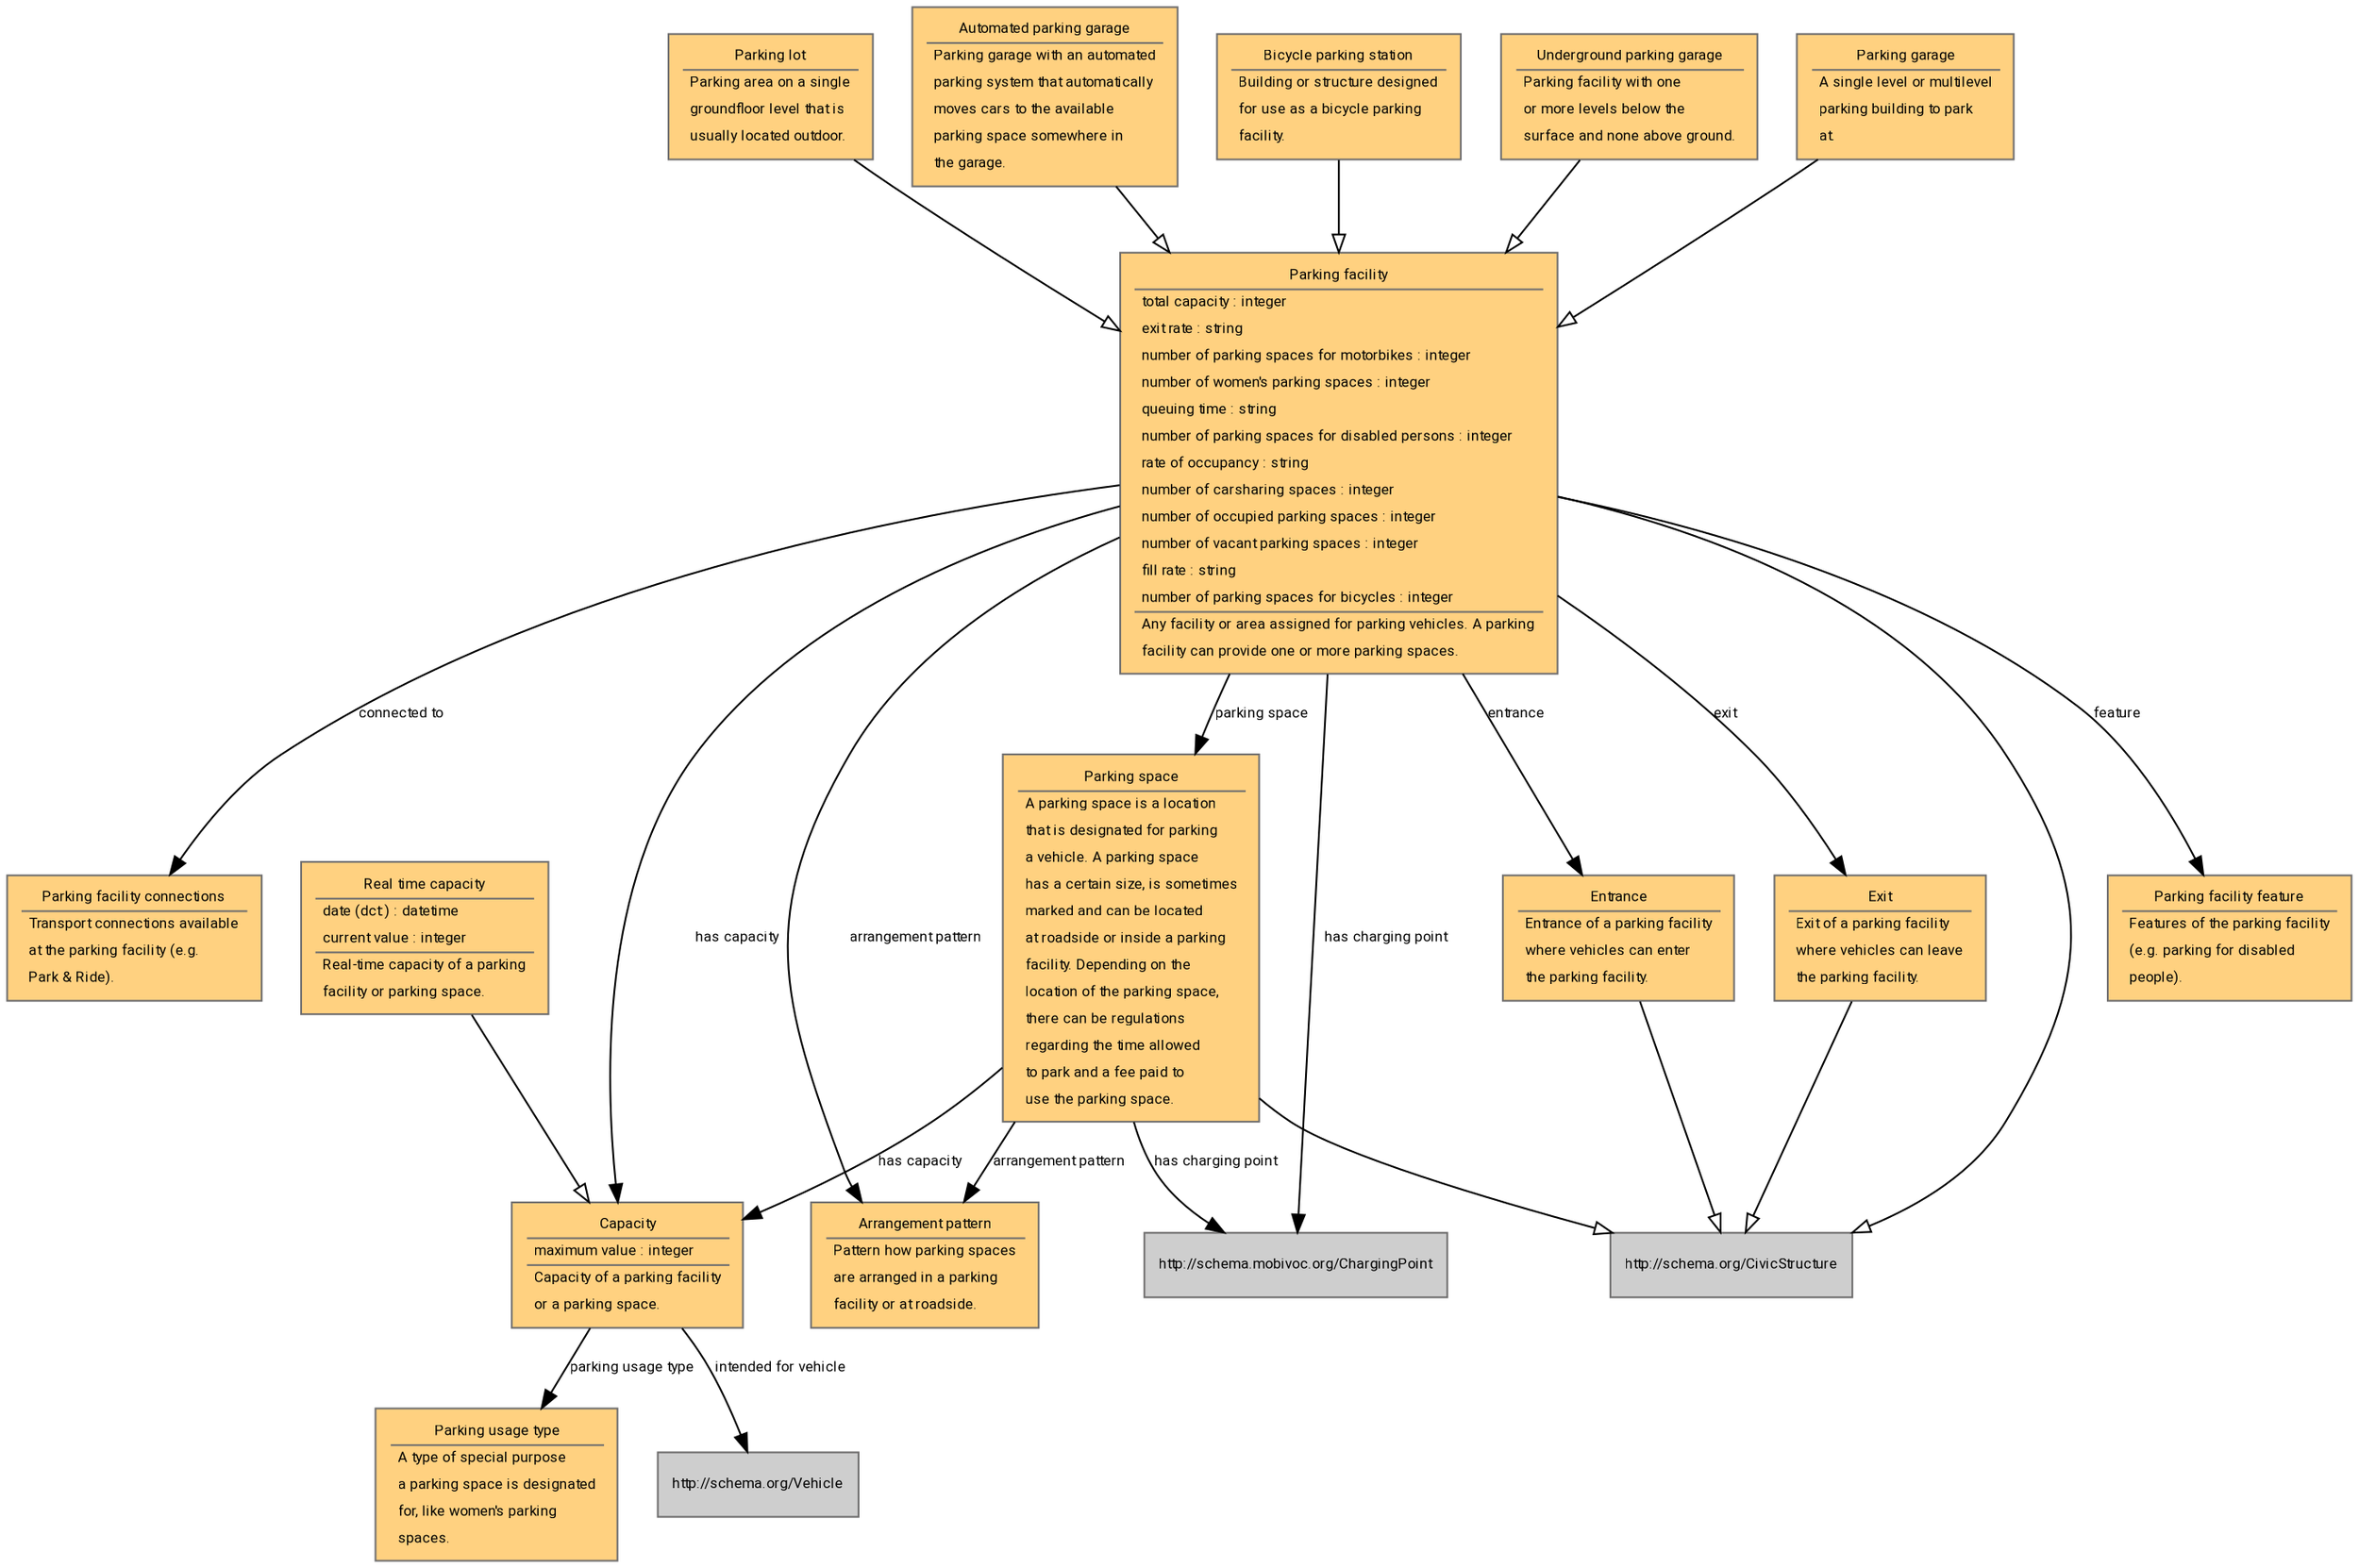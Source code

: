 digraph "http://schema.mobivoc.org/" {
rankdir=TB

        fontname = "Roboto"
        fontsize = 8
        dpi = 150
        overlap=false
        forcelabels=true
        nodesep=0.3
        ratio = fill
        margin=0

        node [
                fontname = "Roboto"
                fontsize = 8
                shape = "rect"
                style=filled
                fontcolor=black
                fillcolor="#CECECE"
                color="#706f6f"
        ]

        edge [
                fontname = "Roboto"
                fontsize = 8
        ]
"http://schema.mobivoc.org/ParkingFacilityConnection" [fillcolor="#FFD180" fontcolor= "#000000", label=<<TABLE border="0"><TR><TD ALIGN="CENTER" HREF="http://schema.mobivoc.org/ParkingFacilityConnection">Parking facility connections</TD></TR><HR/><TR><TD ALIGN="LEFT">Transport connections available</TD></TR><TR><TD ALIGN="LEFT">at the parking facility (e.g.</TD></TR><TR><TD ALIGN="LEFT">Park &amp; Ride).</TD></TR></TABLE>>]
"http://schema.mobivoc.org/Capacity" [fillcolor="#FFD180" fontcolor= "#000000", label=<<TABLE border="0"><TR><TD ALIGN="CENTER" HREF="http://schema.mobivoc.org/Capacity">Capacity</TD></TR><HR/><TR><TD ALIGN="LEFT" HREF="http://schema.mobivoc.org/maximumValue">maximum value : integer</TD></TR><HR/><TR><TD ALIGN="LEFT">Capacity of a parking facility</TD></TR><TR><TD ALIGN="LEFT">or a parking space.</TD></TR></TABLE>>]
"http://schema.mobivoc.org/ParkingFacilityEntrance" [fillcolor="#FFD180" fontcolor= "#000000", label=<<TABLE border="0"><TR><TD ALIGN="CENTER" HREF="http://schema.mobivoc.org/ParkingFacilityEntrance">Entrance</TD></TR><HR/><TR><TD ALIGN="LEFT">Entrance of a parking facility</TD></TR><TR><TD ALIGN="LEFT">where vehicles can enter</TD></TR><TR><TD ALIGN="LEFT">the parking facility.</TD></TR></TABLE>>]
"http://schema.mobivoc.org/ParkingFacilityFeature" [fillcolor="#FFD180" fontcolor= "#000000", label=<<TABLE border="0"><TR><TD ALIGN="CENTER" HREF="http://schema.mobivoc.org/ParkingFacilityFeature">Parking facility feature</TD></TR><HR/><TR><TD ALIGN="LEFT">Features of the parking facility</TD></TR><TR><TD ALIGN="LEFT">(e.g. parking for disabled</TD></TR><TR><TD ALIGN="LEFT">people).</TD></TR></TABLE>>]
"http://schema.mobivoc.org/ParkingLot" [fillcolor="#FFD180" fontcolor= "#000000", label=<<TABLE border="0"><TR><TD ALIGN="CENTER" HREF="http://schema.mobivoc.org/ParkingLot">Parking lot</TD></TR><HR/><TR><TD ALIGN="LEFT">Parking area on a single</TD></TR><TR><TD ALIGN="LEFT">groundfloor level that is</TD></TR><TR><TD ALIGN="LEFT">usually located outdoor.</TD></TR></TABLE>>]
"http://schema.mobivoc.org/ParkingUsageType" [fillcolor="#FFD180" fontcolor= "#000000", label=<<TABLE border="0"><TR><TD ALIGN="CENTER" HREF="http://schema.mobivoc.org/ParkingUsageType">Parking usage type</TD></TR><HR/><TR><TD ALIGN="LEFT">A type of special purpose</TD></TR><TR><TD ALIGN="LEFT">a parking space is designated</TD></TR><TR><TD ALIGN="LEFT">for, like women&#x27;s parking</TD></TR><TR><TD ALIGN="LEFT">spaces.</TD></TR></TABLE>>]
"http://schema.mobivoc.org/AutomatedParkingGarage" [fillcolor="#FFD180" fontcolor= "#000000", label=<<TABLE border="0"><TR><TD ALIGN="CENTER" HREF="http://schema.mobivoc.org/AutomatedParkingGarage">Automated parking garage</TD></TR><HR/><TR><TD ALIGN="LEFT">Parking garage with an automated</TD></TR><TR><TD ALIGN="LEFT">parking system that automatically</TD></TR><TR><TD ALIGN="LEFT">moves cars to the available</TD></TR><TR><TD ALIGN="LEFT">parking space somewhere in</TD></TR><TR><TD ALIGN="LEFT">the garage.</TD></TR></TABLE>>]
"http://schema.mobivoc.org/ParkingSpace" [fillcolor="#FFD180" fontcolor= "#000000", label=<<TABLE border="0"><TR><TD ALIGN="CENTER" HREF="http://schema.mobivoc.org/ParkingSpace">Parking space</TD></TR><HR/><TR><TD ALIGN="LEFT">A parking space is a location</TD></TR><TR><TD ALIGN="LEFT">that is designated for parking</TD></TR><TR><TD ALIGN="LEFT">a vehicle. A parking space</TD></TR><TR><TD ALIGN="LEFT">has a certain size, is sometimes</TD></TR><TR><TD ALIGN="LEFT">marked and can be located</TD></TR><TR><TD ALIGN="LEFT">at roadside or inside a parking</TD></TR><TR><TD ALIGN="LEFT">facility. Depending on the</TD></TR><TR><TD ALIGN="LEFT">location of the parking space,</TD></TR><TR><TD ALIGN="LEFT">there can be regulations</TD></TR><TR><TD ALIGN="LEFT">regarding the time allowed</TD></TR><TR><TD ALIGN="LEFT">to park and a fee paid to</TD></TR><TR><TD ALIGN="LEFT">use the parking space.</TD></TR></TABLE>>]
"http://schema.mobivoc.org/ParkingFacilityExit" [fillcolor="#FFD180" fontcolor= "#000000", label=<<TABLE border="0"><TR><TD ALIGN="CENTER" HREF="http://schema.mobivoc.org/ParkingFacilityExit">Exit</TD></TR><HR/><TR><TD ALIGN="LEFT">Exit of a parking facility</TD></TR><TR><TD ALIGN="LEFT">where vehicles can leave</TD></TR><TR><TD ALIGN="LEFT">the parking facility.</TD></TR></TABLE>>]
"http://schema.mobivoc.org/RealTimeCapacity" [fillcolor="#FFD180" fontcolor= "#000000", label=<<TABLE border="0"><TR><TD ALIGN="CENTER" HREF="http://schema.mobivoc.org/RealTimeCapacity">Real time capacity</TD></TR><HR/><TR><TD ALIGN="LEFT" HREF="http://purl.org/dc/terms/date">date (dct:) : datetime</TD></TR><TR><TD ALIGN="LEFT" HREF="http://schema.mobivoc.org/currentValue">current value : integer</TD></TR><HR/><TR><TD ALIGN="LEFT">Real-time capacity of a parking</TD></TR><TR><TD ALIGN="LEFT">facility or parking space.</TD></TR></TABLE>>]
"http://schema.mobivoc.org/BicycleParkingStation" [fillcolor="#FFD180" fontcolor= "#000000", label=<<TABLE border="0"><TR><TD ALIGN="CENTER" HREF="http://schema.mobivoc.org/BicycleParkingStation">Bicycle parking station</TD></TR><HR/><TR><TD ALIGN="LEFT">Building or structure designed</TD></TR><TR><TD ALIGN="LEFT">for use as a bicycle parking</TD></TR><TR><TD ALIGN="LEFT">facility.</TD></TR></TABLE>>]
"http://schema.mobivoc.org/ParkingFacility" [fillcolor="#FFD180" fontcolor= "#000000", label=<<TABLE border="0"><TR><TD ALIGN="CENTER" HREF="http://schema.mobivoc.org/ParkingFacility">Parking facility</TD></TR><HR/><TR><TD ALIGN="LEFT" HREF="http://schema.mobivoc.org/totalCapacity">total capacity : integer</TD></TR><TR><TD ALIGN="LEFT" HREF="http://schema.mobivoc.org/exitRate">exit rate : string</TD></TR><TR><TD ALIGN="LEFT" HREF="http://schema.mobivoc.org/numberOfMotorbikeParkingSpaces">number of parking spaces for motorbikes : integer</TD></TR><TR><TD ALIGN="LEFT" HREF="http://schema.mobivoc.org/numberOfWomensParkingSpaces">number of women's parking spaces : integer</TD></TR><TR><TD ALIGN="LEFT" HREF="http://schema.mobivoc.org/queuingTime">queuing time : string</TD></TR><TR><TD ALIGN="LEFT" HREF="http://schema.mobivoc.org/numberOfParkingSpacesForDisabledPersons">number of parking spaces for disabled persons : integer</TD></TR><TR><TD ALIGN="LEFT" HREF="http://schema.mobivoc.org/rateOfOccupancy">rate of occupancy : string</TD></TR><TR><TD ALIGN="LEFT" HREF="http://schema.mobivoc.org/numberOfCarsharingParkingSpaces">number of carsharing spaces : integer</TD></TR><TR><TD ALIGN="LEFT" HREF="http://schema.mobivoc.org/numberOfOccupiedParkingSpaces">number of occupied parking spaces : integer</TD></TR><TR><TD ALIGN="LEFT" HREF="http://schema.mobivoc.org/numberOfVacantParkingSpaces">number of vacant parking spaces : integer</TD></TR><TR><TD ALIGN="LEFT" HREF="http://schema.mobivoc.org/fillRate">fill rate : string</TD></TR><TR><TD ALIGN="LEFT" HREF="http://schema.mobivoc.org/numberOfBicycleParkingSpaces">number of parking spaces for bicycles : integer</TD></TR><HR/><TR><TD ALIGN="LEFT">Any facility or area assigned for parking vehicles. A parking</TD></TR><TR><TD ALIGN="LEFT">facility can provide one or more parking spaces.</TD></TR></TABLE>>]
"http://schema.mobivoc.org/ArrangementPattern" [fillcolor="#FFD180" fontcolor= "#000000", label=<<TABLE border="0"><TR><TD ALIGN="CENTER" HREF="http://schema.mobivoc.org/ArrangementPattern">Arrangement pattern</TD></TR><HR/><TR><TD ALIGN="LEFT">Pattern how parking spaces</TD></TR><TR><TD ALIGN="LEFT">are arranged in a parking</TD></TR><TR><TD ALIGN="LEFT">facility or at roadside.</TD></TR></TABLE>>]
"http://schema.mobivoc.org/UndergroundParkingGarage" [fillcolor="#FFD180" fontcolor= "#000000", label=<<TABLE border="0"><TR><TD ALIGN="CENTER" HREF="http://schema.mobivoc.org/UndergroundParkingGarage">Underground parking garage</TD></TR><HR/><TR><TD ALIGN="LEFT">Parking facility with one</TD></TR><TR><TD ALIGN="LEFT">or more levels below the</TD></TR><TR><TD ALIGN="LEFT">surface and none above ground.</TD></TR></TABLE>>]
"http://schema.mobivoc.org/ParkingGarage" [fillcolor="#FFD180" fontcolor= "#000000", label=<<TABLE border="0"><TR><TD ALIGN="CENTER" HREF="http://schema.mobivoc.org/ParkingGarage">Parking garage</TD></TR><HR/><TR><TD ALIGN="LEFT">A single level or multilevel</TD></TR><TR><TD ALIGN="LEFT">parking building to park</TD></TR><TR><TD ALIGN="LEFT">at.</TD></TR></TABLE>>]
"http://schema.mobivoc.org/Capacity" -> "http://schema.mobivoc.org/ParkingUsageType" [href="http://schema.mobivoc.org/parkingUsageType", label="parking usage type"]
"http://schema.mobivoc.org/ParkingFacility" -> "http://schema.mobivoc.org/ParkingFacilityExit" [href="http://schema.mobivoc.org/exit", label="exit"]
"http://schema.mobivoc.org/ParkingFacility" -> "http://schema.mobivoc.org/ParkingFacilityFeature" [href="http://schema.mobivoc.org/feature", label="feature"]
"http://schema.mobivoc.org/ParkingSpace" -> "http://schema.mobivoc.org/ChargingPoint" [href="http://schema.mobivoc.org/chargingPoint", label="has charging point"]
"http://schema.mobivoc.org/ParkingFacility" -> "http://schema.mobivoc.org/ParkingFacilityEntrance" [href="http://schema.mobivoc.org/entrance", label="entrance"]
"http://schema.mobivoc.org/ParkingFacility" -> "http://schema.mobivoc.org/ParkingFacilityConnection" [href="http://schema.mobivoc.org/connectedTo", label="connected to"]
"http://schema.mobivoc.org/ParkingSpace" -> "http://schema.mobivoc.org/ArrangementPattern" [href="http://schema.mobivoc.org/arrangement", label="arrangement pattern"]
"http://schema.mobivoc.org/Capacity" -> "http://schema.org/Vehicle" [href="http://schema.mobivoc.org/intendedForVehicle", label="intended for vehicle"]
"http://schema.mobivoc.org/ParkingFacility" -> "http://schema.mobivoc.org/Capacity" [href="http://schema.mobivoc.org/capacity", label="has capacity"]
"http://schema.mobivoc.org/ParkingFacility" -> "http://schema.mobivoc.org/ChargingPoint" [href="http://schema.mobivoc.org/chargingPoint", label="has charging point"]
"http://schema.mobivoc.org/ParkingFacility" -> "http://schema.mobivoc.org/ParkingSpace" [href="http://schema.mobivoc.org/parkingSpace", label="parking space"]
"http://schema.mobivoc.org/ParkingSpace" -> "http://schema.mobivoc.org/Capacity" [href="http://schema.mobivoc.org/capacity", label="has capacity"]
"http://schema.mobivoc.org/ParkingFacility" -> "http://schema.mobivoc.org/ArrangementPattern" [href="http://schema.mobivoc.org/arrangement", label="arrangement pattern"]
"http://schema.mobivoc.org/UndergroundParkingGarage" -> "http://schema.mobivoc.org/ParkingFacility" [arrowhead = "empty"]
"http://schema.mobivoc.org/BicycleParkingStation" -> "http://schema.mobivoc.org/ParkingFacility" [arrowhead = "empty"]
"http://schema.mobivoc.org/RealTimeCapacity" -> "http://schema.mobivoc.org/Capacity" [arrowhead = "empty"]
"http://schema.mobivoc.org/ParkingFacilityExit" -> "http://schema.org/CivicStructure" [arrowhead = "empty"]
"http://schema.mobivoc.org/ParkingSpace" -> "http://schema.org/CivicStructure" [arrowhead = "empty"]
"http://schema.mobivoc.org/ParkingGarage" -> "http://schema.mobivoc.org/ParkingFacility" [arrowhead = "empty"]
"http://schema.mobivoc.org/AutomatedParkingGarage" -> "http://schema.mobivoc.org/ParkingFacility" [arrowhead = "empty"]
"http://schema.mobivoc.org/ParkingFacilityEntrance" -> "http://schema.org/CivicStructure" [arrowhead = "empty"]
"http://schema.mobivoc.org/ParkingLot" -> "http://schema.mobivoc.org/ParkingFacility" [arrowhead = "empty"]
"http://schema.mobivoc.org/ParkingFacility" -> "http://schema.org/CivicStructure" [arrowhead = "empty"]
}